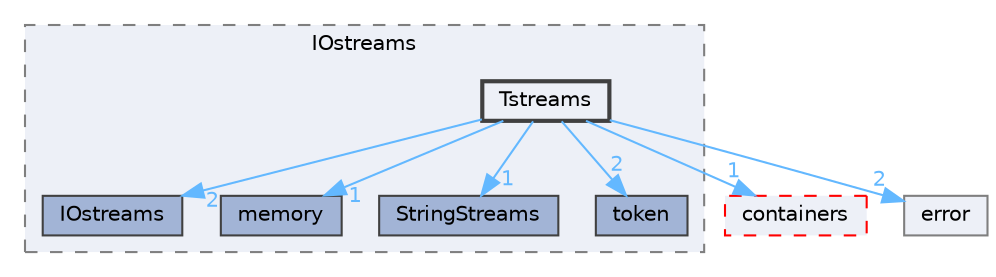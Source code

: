 digraph "src/OpenFOAM/db/IOstreams/Tstreams"
{
 // LATEX_PDF_SIZE
  bgcolor="transparent";
  edge [fontname=Helvetica,fontsize=10,labelfontname=Helvetica,labelfontsize=10];
  node [fontname=Helvetica,fontsize=10,shape=box,height=0.2,width=0.4];
  compound=true
  subgraph clusterdir_466e4f5b4cc1582939ab4ceba36098d8 {
    graph [ bgcolor="#edf0f7", pencolor="grey50", label="IOstreams", fontname=Helvetica,fontsize=10 style="filled,dashed", URL="dir_466e4f5b4cc1582939ab4ceba36098d8.html",tooltip=""]
  dir_3bcf6d087081efad30da69158be5063e [label="IOstreams", fillcolor="#a2b4d6", color="grey25", style="filled", URL="dir_3bcf6d087081efad30da69158be5063e.html",tooltip=""];
  dir_ffde048985eff828c149250af0899f40 [label="memory", fillcolor="#a2b4d6", color="grey25", style="filled", URL="dir_ffde048985eff828c149250af0899f40.html",tooltip=""];
  dir_95c01b25932f381214b36aebb1c4e15e [label="StringStreams", fillcolor="#a2b4d6", color="grey25", style="filled", URL="dir_95c01b25932f381214b36aebb1c4e15e.html",tooltip=""];
  dir_d7bb18f9aea880d5d260c6eb9634ad53 [label="token", fillcolor="#a2b4d6", color="grey25", style="filled", URL="dir_d7bb18f9aea880d5d260c6eb9634ad53.html",tooltip=""];
  dir_cf3d7f5d1d381f5f044d0042e570e596 [label="Tstreams", fillcolor="#edf0f7", color="grey25", style="filled,bold", URL="dir_cf3d7f5d1d381f5f044d0042e570e596.html",tooltip=""];
  }
  dir_19d0872053bde092be81d7fe3f56cbf7 [label="containers", fillcolor="#edf0f7", color="red", style="filled,dashed", URL="dir_19d0872053bde092be81d7fe3f56cbf7.html",tooltip=""];
  dir_5b778b533e0642b15b61ea7e4b236f8c [label="error", fillcolor="#edf0f7", color="grey50", style="filled", URL="dir_5b778b533e0642b15b61ea7e4b236f8c.html",tooltip=""];
  dir_cf3d7f5d1d381f5f044d0042e570e596->dir_19d0872053bde092be81d7fe3f56cbf7 [headlabel="1", labeldistance=1.5 headhref="dir_004132_000669.html" href="dir_004132_000669.html" color="steelblue1" fontcolor="steelblue1"];
  dir_cf3d7f5d1d381f5f044d0042e570e596->dir_3bcf6d087081efad30da69158be5063e [headlabel="2", labeldistance=1.5 headhref="dir_004132_001968.html" href="dir_004132_001968.html" color="steelblue1" fontcolor="steelblue1"];
  dir_cf3d7f5d1d381f5f044d0042e570e596->dir_5b778b533e0642b15b61ea7e4b236f8c [headlabel="2", labeldistance=1.5 headhref="dir_004132_001182.html" href="dir_004132_001182.html" color="steelblue1" fontcolor="steelblue1"];
  dir_cf3d7f5d1d381f5f044d0042e570e596->dir_95c01b25932f381214b36aebb1c4e15e [headlabel="1", labeldistance=1.5 headhref="dir_004132_003793.html" href="dir_004132_003793.html" color="steelblue1" fontcolor="steelblue1"];
  dir_cf3d7f5d1d381f5f044d0042e570e596->dir_d7bb18f9aea880d5d260c6eb9634ad53 [headlabel="2", labeldistance=1.5 headhref="dir_004132_004051.html" href="dir_004132_004051.html" color="steelblue1" fontcolor="steelblue1"];
  dir_cf3d7f5d1d381f5f044d0042e570e596->dir_ffde048985eff828c149250af0899f40 [headlabel="1", labeldistance=1.5 headhref="dir_004132_002351.html" href="dir_004132_002351.html" color="steelblue1" fontcolor="steelblue1"];
}
